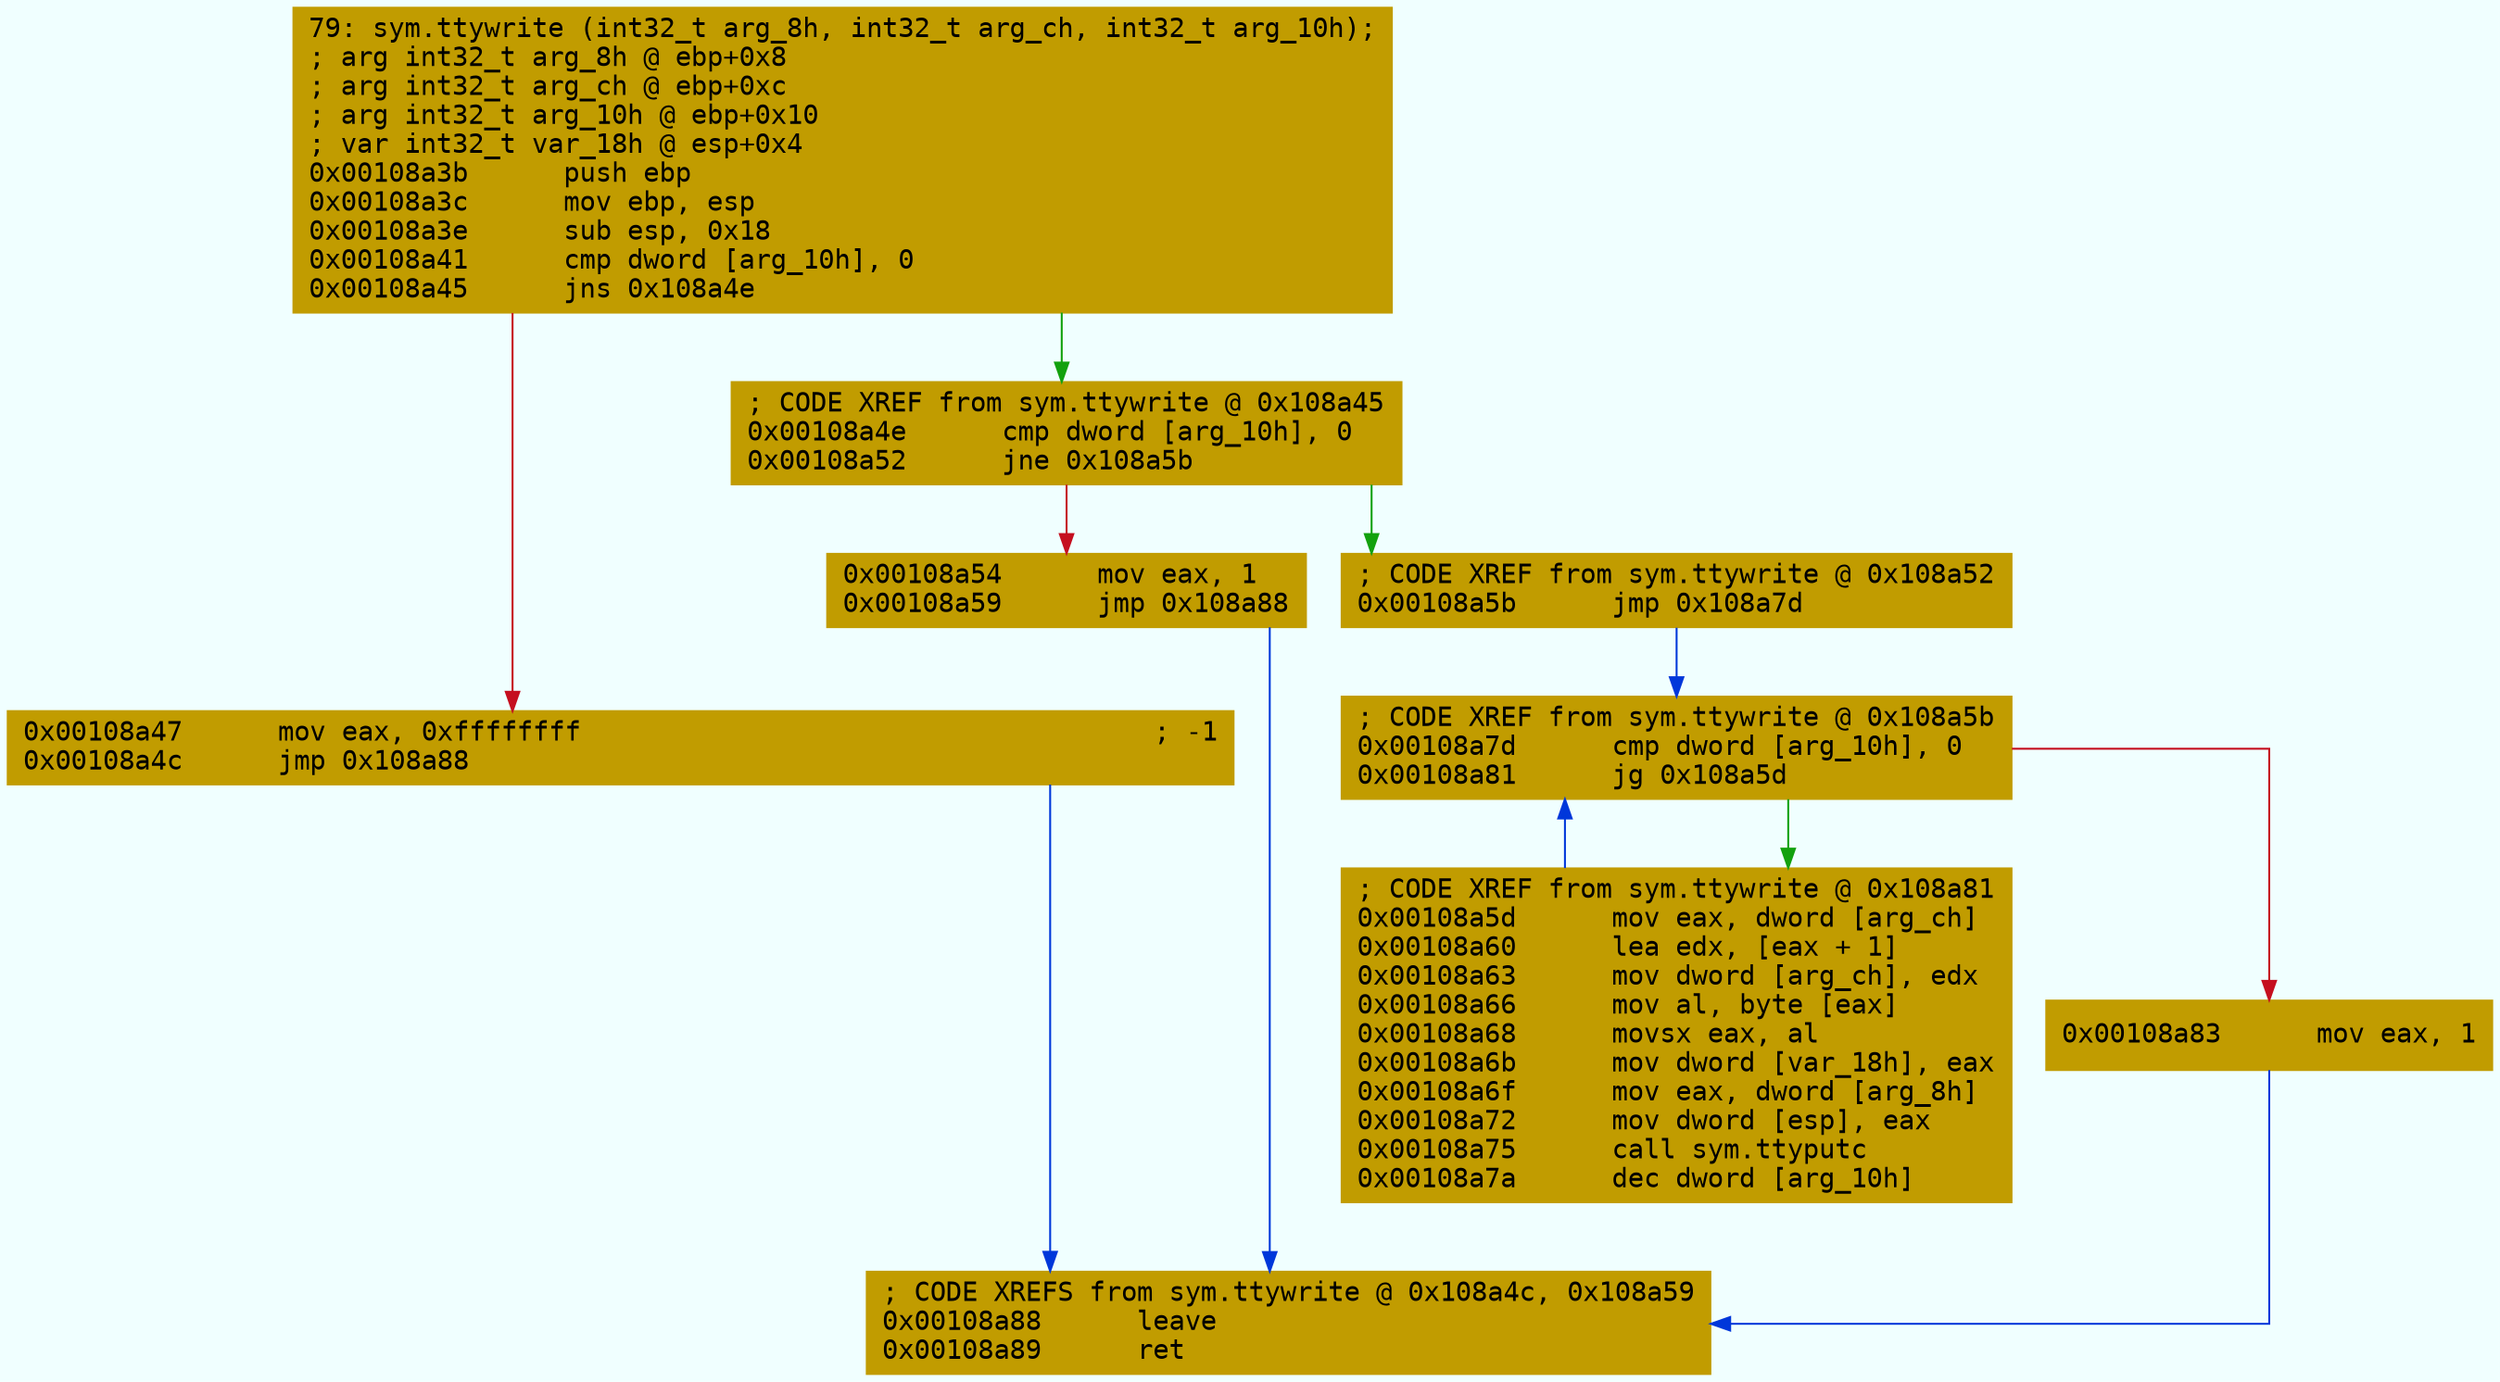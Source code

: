 digraph code {
	graph [bgcolor=azure fontsize=8 fontname="Courier" splines="ortho"];
	node [fillcolor=gray style=filled shape=box];
	edge [arrowhead="normal"];
	"0x00108a3b" [URL="sym.ttywrite/0x00108a3b", fillcolor="#c19c00",color="#c19c00", fontname="Courier",label="79: sym.ttywrite (int32_t arg_8h, int32_t arg_ch, int32_t arg_10h);\l; arg int32_t arg_8h @ ebp+0x8\l; arg int32_t arg_ch @ ebp+0xc\l; arg int32_t arg_10h @ ebp+0x10\l; var int32_t var_18h @ esp+0x4\l0x00108a3b      push ebp\l0x00108a3c      mov ebp, esp\l0x00108a3e      sub esp, 0x18\l0x00108a41      cmp dword [arg_10h], 0\l0x00108a45      jns 0x108a4e\l"]
	"0x00108a47" [URL="sym.ttywrite/0x00108a47", fillcolor="#c19c00",color="#c19c00", fontname="Courier",label="0x00108a47      mov eax, 0xffffffff                                    ; -1\l0x00108a4c      jmp 0x108a88\l"]
	"0x00108a4e" [URL="sym.ttywrite/0x00108a4e", fillcolor="#c19c00",color="#c19c00", fontname="Courier",label="; CODE XREF from sym.ttywrite @ 0x108a45\l0x00108a4e      cmp dword [arg_10h], 0\l0x00108a52      jne 0x108a5b\l"]
	"0x00108a54" [URL="sym.ttywrite/0x00108a54", fillcolor="#c19c00",color="#c19c00", fontname="Courier",label="0x00108a54      mov eax, 1\l0x00108a59      jmp 0x108a88\l"]
	"0x00108a5b" [URL="sym.ttywrite/0x00108a5b", fillcolor="#c19c00",color="#c19c00", fontname="Courier",label="; CODE XREF from sym.ttywrite @ 0x108a52\l0x00108a5b      jmp 0x108a7d\l"]
	"0x00108a5d" [URL="sym.ttywrite/0x00108a5d", fillcolor="#c19c00",color="#c19c00", fontname="Courier",label="; CODE XREF from sym.ttywrite @ 0x108a81\l0x00108a5d      mov eax, dword [arg_ch]\l0x00108a60      lea edx, [eax + 1]\l0x00108a63      mov dword [arg_ch], edx\l0x00108a66      mov al, byte [eax]\l0x00108a68      movsx eax, al\l0x00108a6b      mov dword [var_18h], eax\l0x00108a6f      mov eax, dword [arg_8h]\l0x00108a72      mov dword [esp], eax\l0x00108a75      call sym.ttyputc\l0x00108a7a      dec dword [arg_10h]\l"]
	"0x00108a7d" [URL="sym.ttywrite/0x00108a7d", fillcolor="#c19c00",color="#c19c00", fontname="Courier",label="; CODE XREF from sym.ttywrite @ 0x108a5b\l0x00108a7d      cmp dword [arg_10h], 0\l0x00108a81      jg 0x108a5d\l"]
	"0x00108a83" [URL="sym.ttywrite/0x00108a83", fillcolor="#c19c00",color="#c19c00", fontname="Courier",label="0x00108a83      mov eax, 1\l"]
	"0x00108a88" [URL="sym.ttywrite/0x00108a88", fillcolor="#c19c00",color="#c19c00", fontname="Courier",label="; CODE XREFS from sym.ttywrite @ 0x108a4c, 0x108a59\l0x00108a88      leave\l0x00108a89      ret\l"]
        "0x00108a3b" -> "0x00108a4e" [color="#13a10e"];
        "0x00108a3b" -> "0x00108a47" [color="#c50f1f"];
        "0x00108a47" -> "0x00108a88" [color="#0037da"];
        "0x00108a4e" -> "0x00108a5b" [color="#13a10e"];
        "0x00108a4e" -> "0x00108a54" [color="#c50f1f"];
        "0x00108a54" -> "0x00108a88" [color="#0037da"];
        "0x00108a5b" -> "0x00108a7d" [color="#0037da"];
        "0x00108a5d" -> "0x00108a7d" [color="#0037da"];
        "0x00108a7d" -> "0x00108a5d" [color="#13a10e"];
        "0x00108a7d" -> "0x00108a83" [color="#c50f1f"];
        "0x00108a83" -> "0x00108a88" [color="#0037da"];
}
